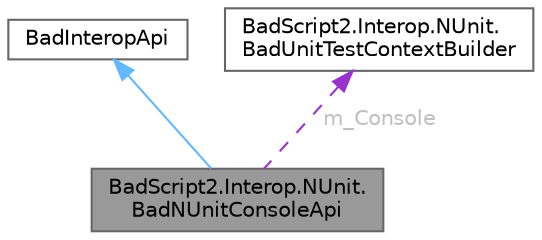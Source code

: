 digraph "BadScript2.Interop.NUnit.BadNUnitConsoleApi"
{
 // LATEX_PDF_SIZE
  bgcolor="transparent";
  edge [fontname=Helvetica,fontsize=10,labelfontname=Helvetica,labelfontsize=10];
  node [fontname=Helvetica,fontsize=10,shape=box,height=0.2,width=0.4];
  Node1 [id="Node000001",label="BadScript2.Interop.NUnit.\lBadNUnitConsoleApi",height=0.2,width=0.4,color="gray40", fillcolor="grey60", style="filled", fontcolor="black",tooltip=" "];
  Node2 -> Node1 [id="edge1_Node000001_Node000002",dir="back",color="steelblue1",style="solid",tooltip=" "];
  Node2 [id="Node000002",label="BadInteropApi",height=0.2,width=0.4,color="gray40", fillcolor="white", style="filled",URL="$class_bad_script2_1_1_runtime_1_1_interop_1_1_bad_interop_api.html",tooltip="Implements an Interop API for the BS2 Language."];
  Node3 -> Node1 [id="edge2_Node000001_Node000003",dir="back",color="darkorchid3",style="dashed",tooltip=" ",label=" m_Console",fontcolor="grey" ];
  Node3 [id="Node000003",label="BadScript2.Interop.NUnit.\lBadUnitTestContextBuilder",height=0.2,width=0.4,color="gray40", fillcolor="white", style="filled",URL="$class_bad_script2_1_1_interop_1_1_n_unit_1_1_bad_unit_test_context_builder.html",tooltip=" "];
}
